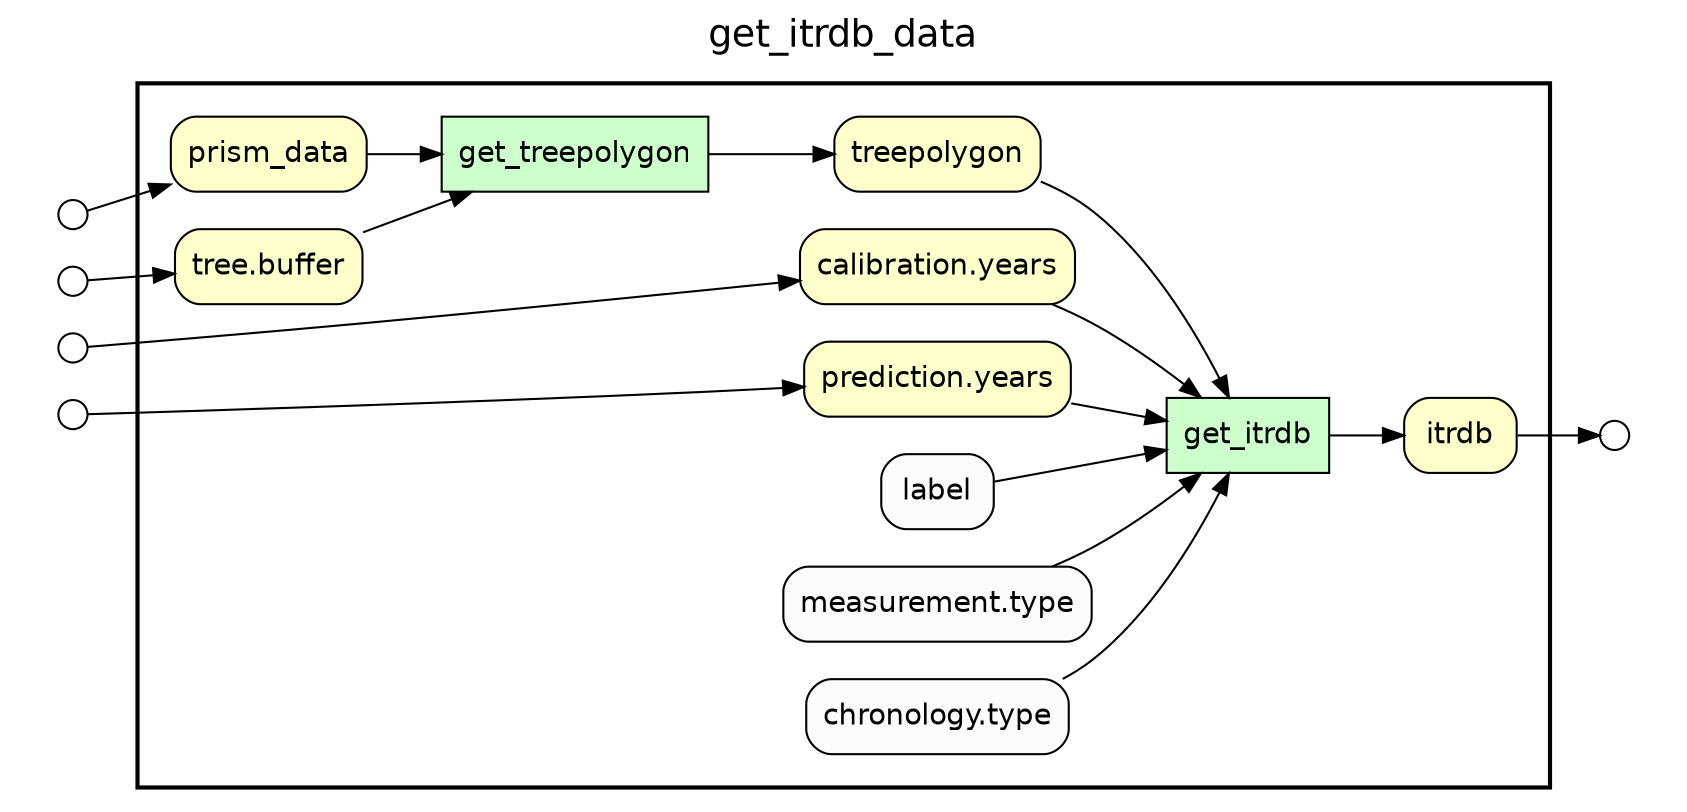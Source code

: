 digraph Workflow {
rankdir=LR
fontname=Helvetica; fontsize=18; labelloc=t
label=get_itrdb_data
subgraph cluster_workflow_box_outer { label=""; color=black; penwidth=2
subgraph cluster_workflow_box_inner { label=""; penwidth=0
node[shape=box style=filled fillcolor="#CCFFCC" peripheries=1 fontname=Helvetica]
get_treepolygon
get_itrdb
node[shape=box style="rounded,filled" fillcolor="#FFFFCC" peripheries=1 fontname=Helvetica]
prism_data
"tree.buffer"
"prediction.years"
"calibration.years"
treepolygon
itrdb
node[shape=box style="rounded,filled" fillcolor="#FCFCFC" peripheries=1 fontname=Helvetica]
get_treepolygon -> treepolygon
prism_data -> get_treepolygon
"tree.buffer" -> get_treepolygon
get_itrdb -> itrdb
"prediction.years" -> get_itrdb
"calibration.years" -> get_itrdb
treepolygon -> get_itrdb
label -> get_itrdb
"measurement.type" -> get_itrdb
"chronology.type" -> get_itrdb
}}
subgraph cluster_input_ports_group_outer { label=""; penwidth=0
subgraph cluster_input_ports_group_inner { label=""; penwidth=0
node[shape=circle style="rounded,filled" fillcolor="#FFFFFF" peripheries=1 fontname=Helvetica width=0.2]
"calibration.years_input_port" [label=""]
"prediction.years_input_port" [label=""]
"tree.buffer_input_port" [label=""]
prism_data_input_port [label=""]
}}
subgraph cluster_output_ports_group_outer { label=""; penwidth=0
subgraph cluster_output_ports_group_inner { label=""; penwidth=0
node[shape=circle style="rounded,filled" fillcolor="#FFFFFF" peripheries=1 fontname=Helvetica width=0.2]
itrdb_output_port [label=""]
}}
"calibration.years_input_port" -> "calibration.years"
"prediction.years_input_port" -> "prediction.years"
"tree.buffer_input_port" -> "tree.buffer"
prism_data_input_port -> prism_data
itrdb -> itrdb_output_port
}
